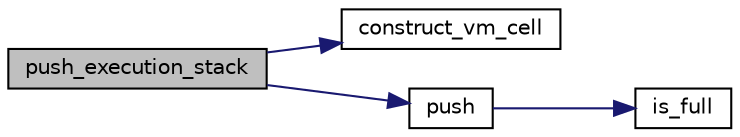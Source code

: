 digraph "push_execution_stack"
{
 // LATEX_PDF_SIZE
  edge [fontname="Helvetica",fontsize="10",labelfontname="Helvetica",labelfontsize="10"];
  node [fontname="Helvetica",fontsize="10",shape=record];
  rankdir="LR";
  Node1 [label="push_execution_stack",height=0.2,width=0.4,color="black", fillcolor="grey75", style="filled", fontcolor="black",tooltip=" "];
  Node1 -> Node2 [color="midnightblue",fontsize="10",style="solid",fontname="Helvetica"];
  Node2 [label="construct_vm_cell",height=0.2,width=0.4,color="black", fillcolor="white", style="filled",URL="$d8/d33/vm__cell_8c.html#a204f7bd018dfed72ca842d1f3cae11f1",tooltip=" "];
  Node1 -> Node3 [color="midnightblue",fontsize="10",style="solid",fontname="Helvetica"];
  Node3 [label="push",height=0.2,width=0.4,color="black", fillcolor="white", style="filled",URL="$d3/dbb/stack_8c.html#ab8e2bdf44038600ab2a71d4d09d8f11f",tooltip="Pushes a value onto the stack."];
  Node3 -> Node4 [color="midnightblue",fontsize="10",style="solid",fontname="Helvetica"];
  Node4 [label="is_full",height=0.2,width=0.4,color="black", fillcolor="white", style="filled",URL="$d3/dbb/stack_8c.html#a82adb67aa3f68f9f67a9b88475296933",tooltip="Checks if the stack is full."];
}
